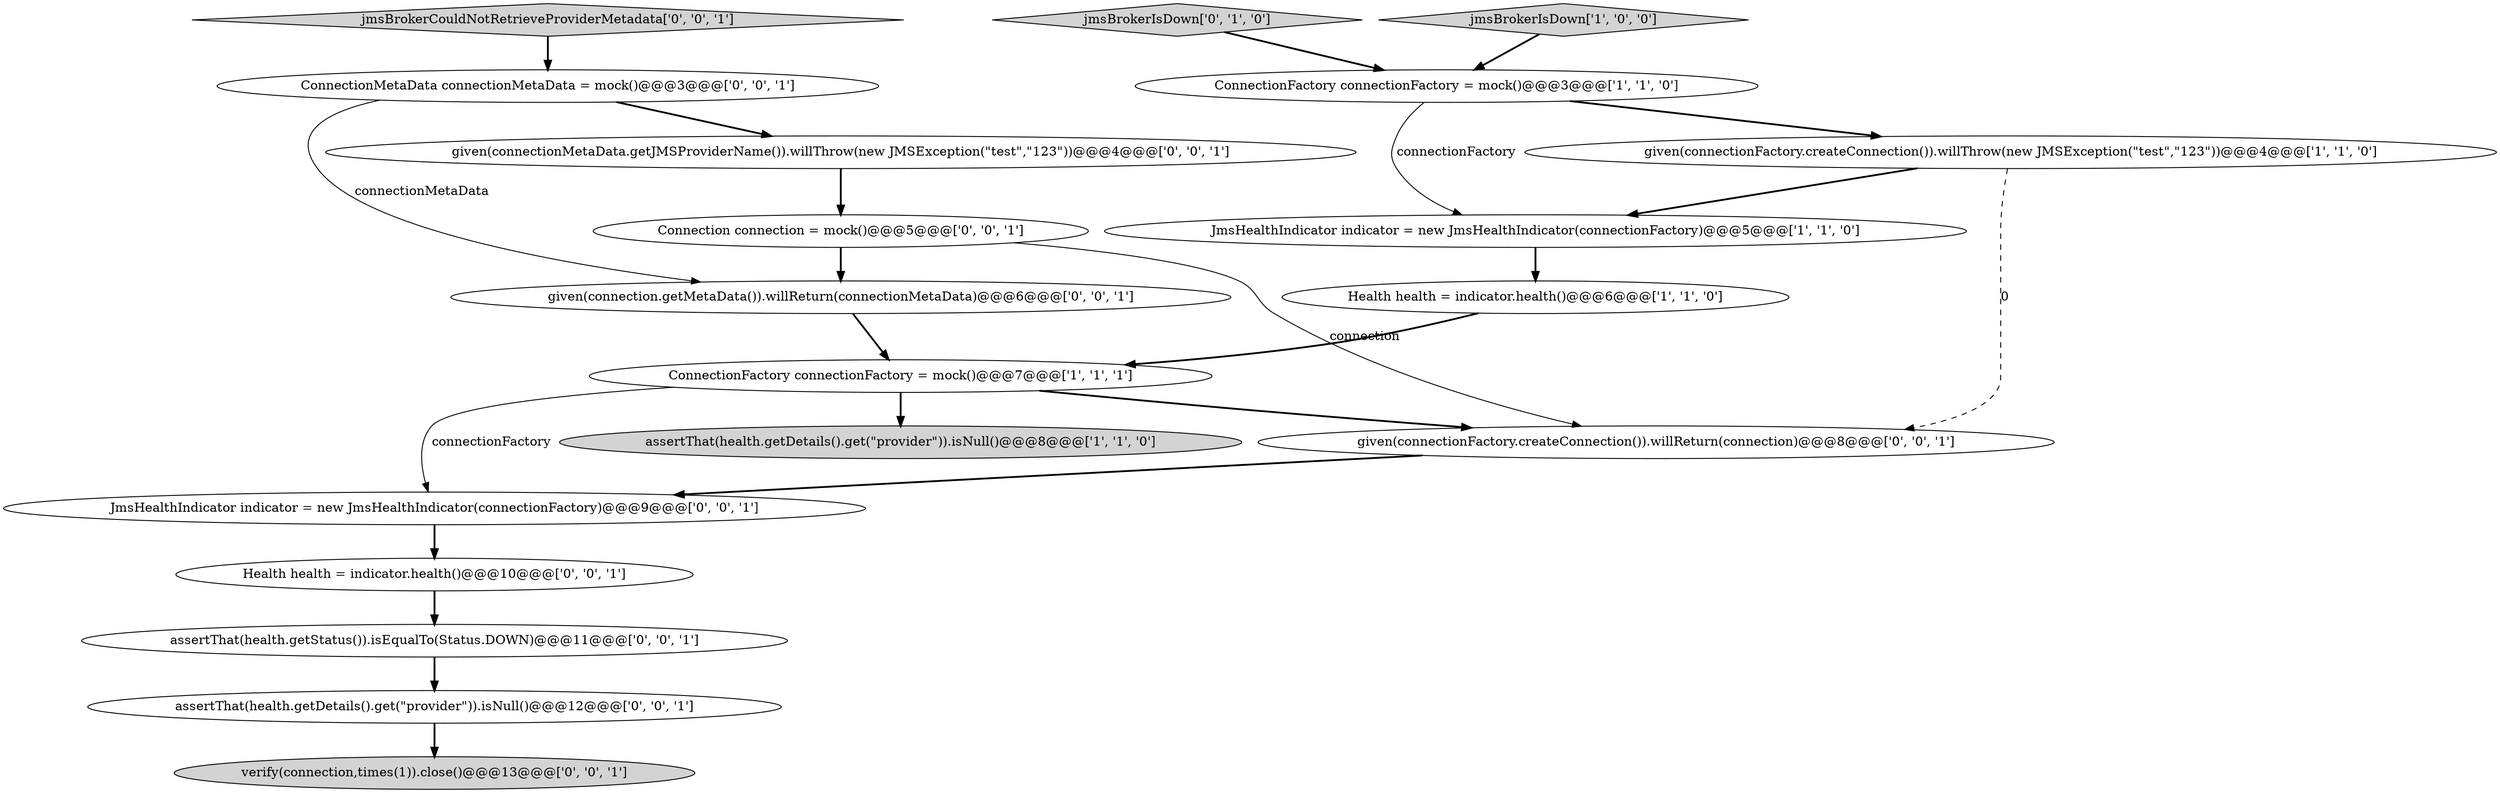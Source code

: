 digraph {
3 [style = filled, label = "jmsBrokerIsDown['1', '0', '0']", fillcolor = lightgray, shape = diamond image = "AAA0AAABBB1BBB"];
16 [style = filled, label = "given(connectionFactory.createConnection()).willReturn(connection)@@@8@@@['0', '0', '1']", fillcolor = white, shape = ellipse image = "AAA0AAABBB3BBB"];
17 [style = filled, label = "Connection connection = mock()@@@5@@@['0', '0', '1']", fillcolor = white, shape = ellipse image = "AAA0AAABBB3BBB"];
18 [style = filled, label = "assertThat(health.getStatus()).isEqualTo(Status.DOWN)@@@11@@@['0', '0', '1']", fillcolor = white, shape = ellipse image = "AAA0AAABBB3BBB"];
14 [style = filled, label = "verify(connection,times(1)).close()@@@13@@@['0', '0', '1']", fillcolor = lightgray, shape = ellipse image = "AAA0AAABBB3BBB"];
4 [style = filled, label = "Health health = indicator.health()@@@6@@@['1', '1', '0']", fillcolor = white, shape = ellipse image = "AAA0AAABBB1BBB"];
7 [style = filled, label = "jmsBrokerIsDown['0', '1', '0']", fillcolor = lightgray, shape = diamond image = "AAA0AAABBB2BBB"];
11 [style = filled, label = "JmsHealthIndicator indicator = new JmsHealthIndicator(connectionFactory)@@@9@@@['0', '0', '1']", fillcolor = white, shape = ellipse image = "AAA0AAABBB3BBB"];
5 [style = filled, label = "assertThat(health.getDetails().get(\"provider\")).isNull()@@@8@@@['1', '1', '0']", fillcolor = lightgray, shape = ellipse image = "AAA0AAABBB1BBB"];
8 [style = filled, label = "given(connection.getMetaData()).willReturn(connectionMetaData)@@@6@@@['0', '0', '1']", fillcolor = white, shape = ellipse image = "AAA0AAABBB3BBB"];
1 [style = filled, label = "given(connectionFactory.createConnection()).willThrow(new JMSException(\"test\",\"123\"))@@@4@@@['1', '1', '0']", fillcolor = white, shape = ellipse image = "AAA0AAABBB1BBB"];
6 [style = filled, label = "ConnectionFactory connectionFactory = mock()@@@3@@@['1', '1', '0']", fillcolor = white, shape = ellipse image = "AAA0AAABBB1BBB"];
2 [style = filled, label = "JmsHealthIndicator indicator = new JmsHealthIndicator(connectionFactory)@@@5@@@['1', '1', '0']", fillcolor = white, shape = ellipse image = "AAA0AAABBB1BBB"];
9 [style = filled, label = "ConnectionMetaData connectionMetaData = mock()@@@3@@@['0', '0', '1']", fillcolor = white, shape = ellipse image = "AAA0AAABBB3BBB"];
10 [style = filled, label = "jmsBrokerCouldNotRetrieveProviderMetadata['0', '0', '1']", fillcolor = lightgray, shape = diamond image = "AAA0AAABBB3BBB"];
13 [style = filled, label = "Health health = indicator.health()@@@10@@@['0', '0', '1']", fillcolor = white, shape = ellipse image = "AAA0AAABBB3BBB"];
0 [style = filled, label = "ConnectionFactory connectionFactory = mock()@@@7@@@['1', '1', '1']", fillcolor = white, shape = ellipse image = "AAA0AAABBB1BBB"];
12 [style = filled, label = "assertThat(health.getDetails().get(\"provider\")).isNull()@@@12@@@['0', '0', '1']", fillcolor = white, shape = ellipse image = "AAA0AAABBB3BBB"];
15 [style = filled, label = "given(connectionMetaData.getJMSProviderName()).willThrow(new JMSException(\"test\",\"123\"))@@@4@@@['0', '0', '1']", fillcolor = white, shape = ellipse image = "AAA0AAABBB3BBB"];
17->8 [style = bold, label=""];
0->16 [style = bold, label=""];
16->11 [style = bold, label=""];
18->12 [style = bold, label=""];
3->6 [style = bold, label=""];
17->16 [style = solid, label="connection"];
2->4 [style = bold, label=""];
4->0 [style = bold, label=""];
8->0 [style = bold, label=""];
6->1 [style = bold, label=""];
15->17 [style = bold, label=""];
9->8 [style = solid, label="connectionMetaData"];
9->15 [style = bold, label=""];
1->16 [style = dashed, label="0"];
6->2 [style = solid, label="connectionFactory"];
11->13 [style = bold, label=""];
7->6 [style = bold, label=""];
12->14 [style = bold, label=""];
1->2 [style = bold, label=""];
10->9 [style = bold, label=""];
0->11 [style = solid, label="connectionFactory"];
13->18 [style = bold, label=""];
0->5 [style = bold, label=""];
}
